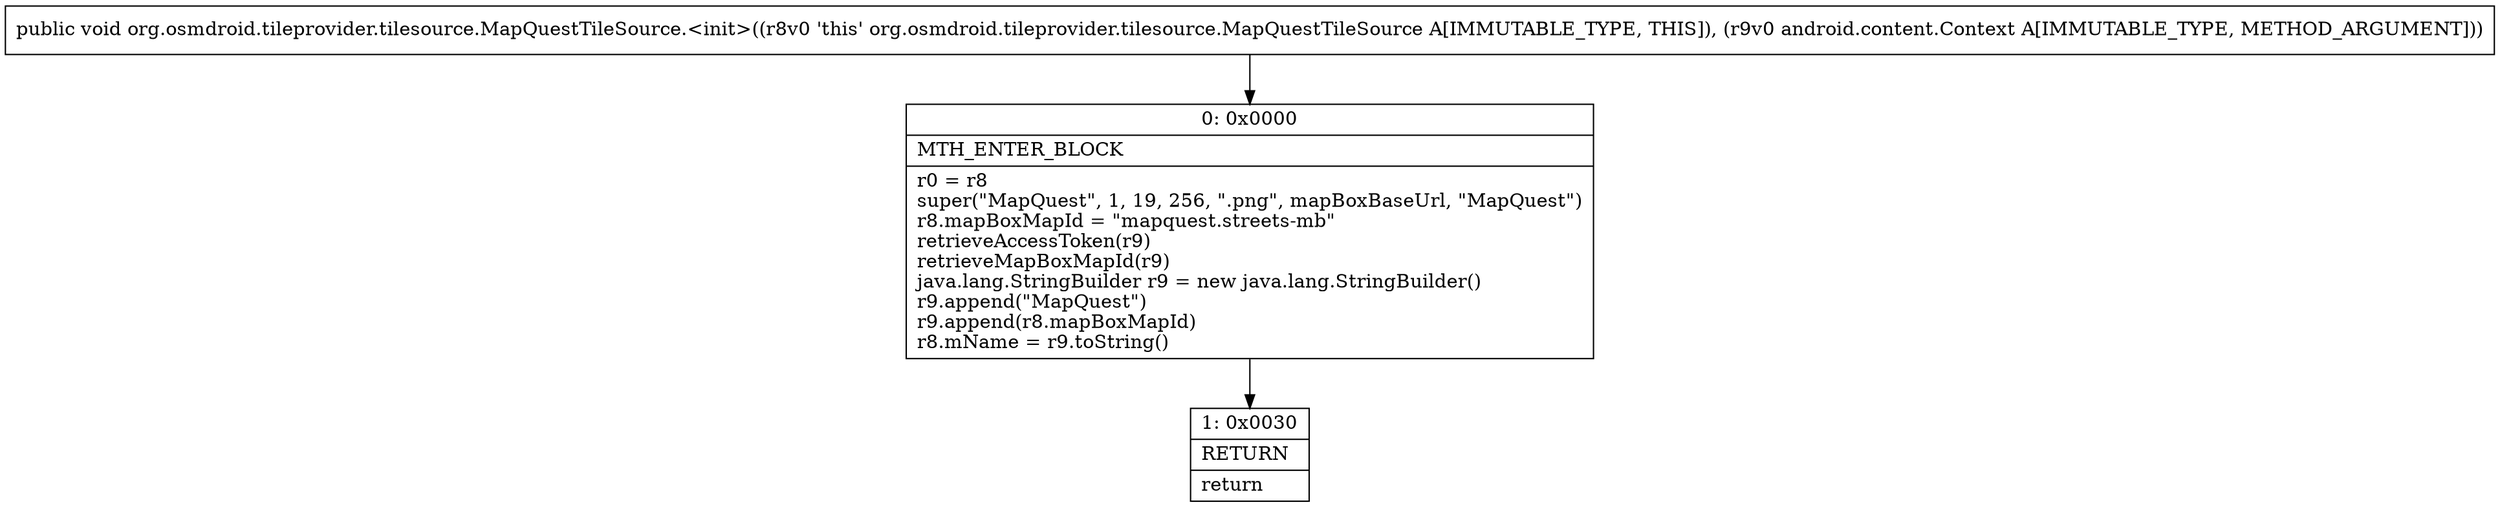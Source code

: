 digraph "CFG fororg.osmdroid.tileprovider.tilesource.MapQuestTileSource.\<init\>(Landroid\/content\/Context;)V" {
Node_0 [shape=record,label="{0\:\ 0x0000|MTH_ENTER_BLOCK\l|r0 = r8\lsuper(\"MapQuest\", 1, 19, 256, \".png\", mapBoxBaseUrl, \"MapQuest\")\lr8.mapBoxMapId = \"mapquest.streets\-mb\"\lretrieveAccessToken(r9)\lretrieveMapBoxMapId(r9)\ljava.lang.StringBuilder r9 = new java.lang.StringBuilder()\lr9.append(\"MapQuest\")\lr9.append(r8.mapBoxMapId)\lr8.mName = r9.toString()\l}"];
Node_1 [shape=record,label="{1\:\ 0x0030|RETURN\l|return\l}"];
MethodNode[shape=record,label="{public void org.osmdroid.tileprovider.tilesource.MapQuestTileSource.\<init\>((r8v0 'this' org.osmdroid.tileprovider.tilesource.MapQuestTileSource A[IMMUTABLE_TYPE, THIS]), (r9v0 android.content.Context A[IMMUTABLE_TYPE, METHOD_ARGUMENT])) }"];
MethodNode -> Node_0;
Node_0 -> Node_1;
}

